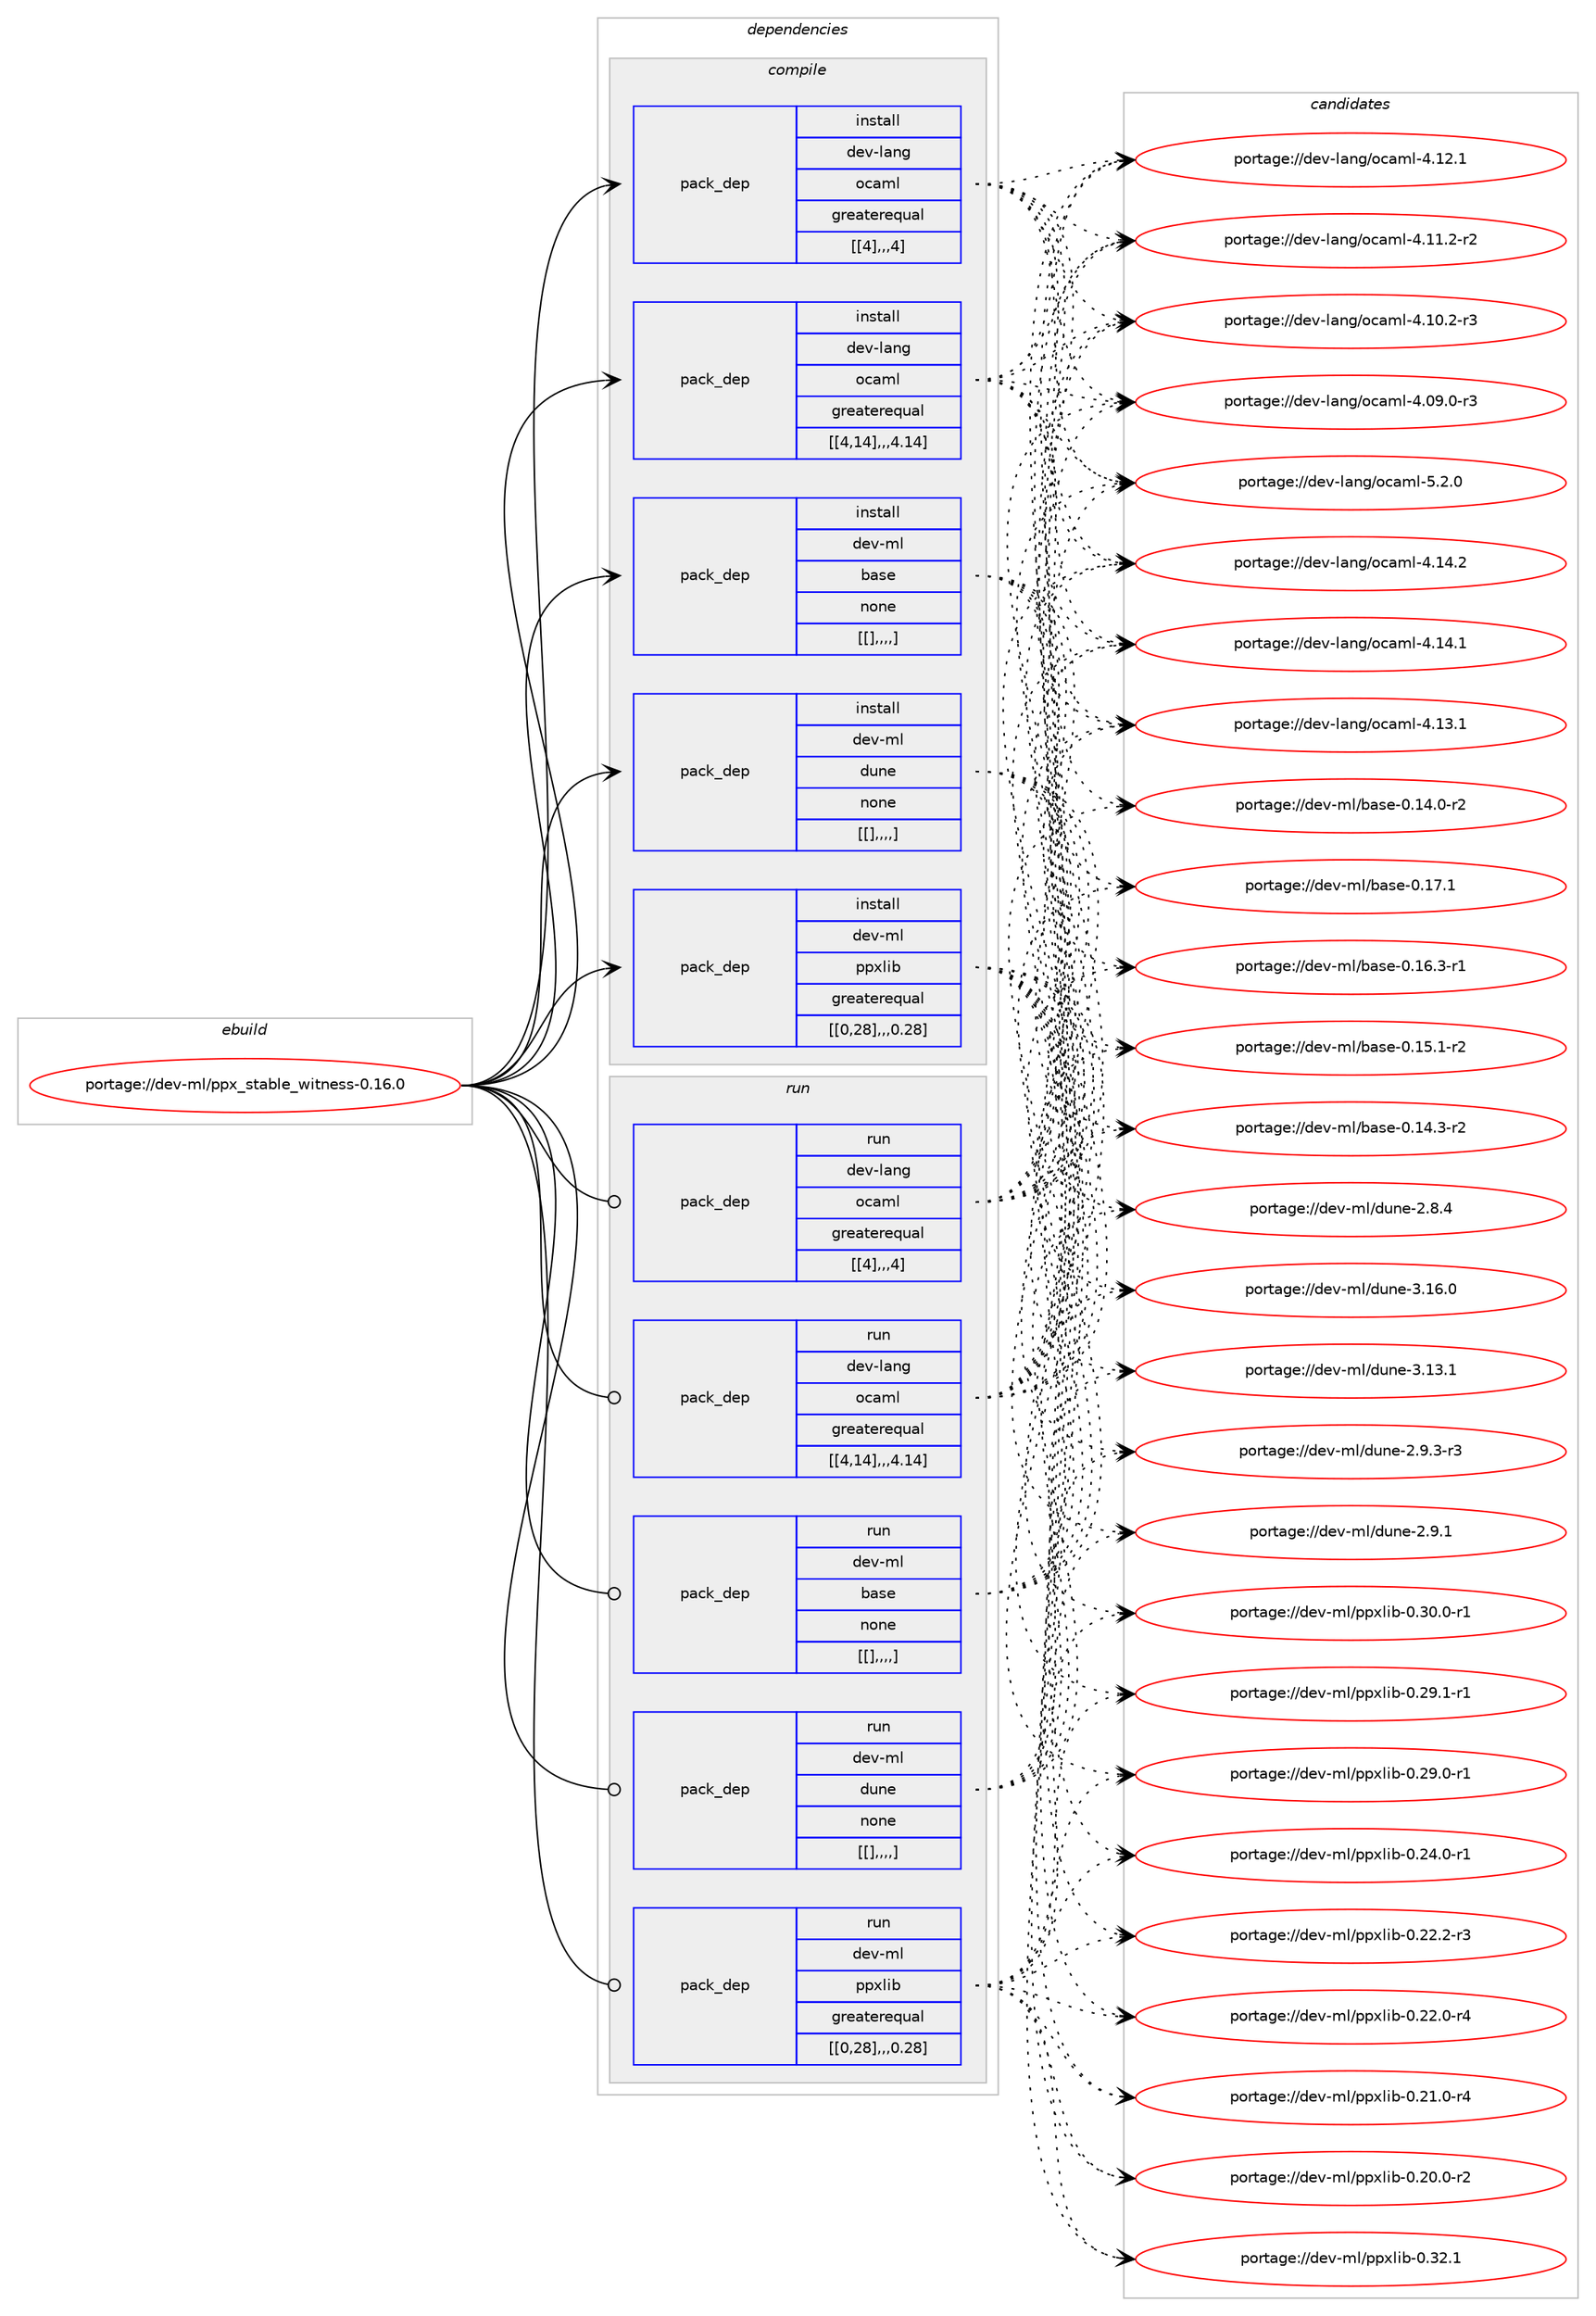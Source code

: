 digraph prolog {

# *************
# Graph options
# *************

newrank=true;
concentrate=true;
compound=true;
graph [rankdir=LR,fontname=Helvetica,fontsize=10,ranksep=1.5];#, ranksep=2.5, nodesep=0.2];
edge  [arrowhead=vee];
node  [fontname=Helvetica,fontsize=10];

# **********
# The ebuild
# **********

subgraph cluster_leftcol {
color=gray;
label=<<i>ebuild</i>>;
id [label="portage://dev-ml/ppx_stable_witness-0.16.0", color=red, width=4, href="../dev-ml/ppx_stable_witness-0.16.0.svg"];
}

# ****************
# The dependencies
# ****************

subgraph cluster_midcol {
color=gray;
label=<<i>dependencies</i>>;
subgraph cluster_compile {
fillcolor="#eeeeee";
style=filled;
label=<<i>compile</i>>;
subgraph pack93399 {
dependency124834 [label=<<TABLE BORDER="0" CELLBORDER="1" CELLSPACING="0" CELLPADDING="4" WIDTH="220"><TR><TD ROWSPAN="6" CELLPADDING="30">pack_dep</TD></TR><TR><TD WIDTH="110">install</TD></TR><TR><TD>dev-lang</TD></TR><TR><TD>ocaml</TD></TR><TR><TD>greaterequal</TD></TR><TR><TD>[[4],,,4]</TD></TR></TABLE>>, shape=none, color=blue];
}
id:e -> dependency124834:w [weight=20,style="solid",arrowhead="vee"];
subgraph pack93400 {
dependency124835 [label=<<TABLE BORDER="0" CELLBORDER="1" CELLSPACING="0" CELLPADDING="4" WIDTH="220"><TR><TD ROWSPAN="6" CELLPADDING="30">pack_dep</TD></TR><TR><TD WIDTH="110">install</TD></TR><TR><TD>dev-lang</TD></TR><TR><TD>ocaml</TD></TR><TR><TD>greaterequal</TD></TR><TR><TD>[[4,14],,,4.14]</TD></TR></TABLE>>, shape=none, color=blue];
}
id:e -> dependency124835:w [weight=20,style="solid",arrowhead="vee"];
subgraph pack93401 {
dependency124836 [label=<<TABLE BORDER="0" CELLBORDER="1" CELLSPACING="0" CELLPADDING="4" WIDTH="220"><TR><TD ROWSPAN="6" CELLPADDING="30">pack_dep</TD></TR><TR><TD WIDTH="110">install</TD></TR><TR><TD>dev-ml</TD></TR><TR><TD>base</TD></TR><TR><TD>none</TD></TR><TR><TD>[[],,,,]</TD></TR></TABLE>>, shape=none, color=blue];
}
id:e -> dependency124836:w [weight=20,style="solid",arrowhead="vee"];
subgraph pack93402 {
dependency124837 [label=<<TABLE BORDER="0" CELLBORDER="1" CELLSPACING="0" CELLPADDING="4" WIDTH="220"><TR><TD ROWSPAN="6" CELLPADDING="30">pack_dep</TD></TR><TR><TD WIDTH="110">install</TD></TR><TR><TD>dev-ml</TD></TR><TR><TD>dune</TD></TR><TR><TD>none</TD></TR><TR><TD>[[],,,,]</TD></TR></TABLE>>, shape=none, color=blue];
}
id:e -> dependency124837:w [weight=20,style="solid",arrowhead="vee"];
subgraph pack93403 {
dependency124838 [label=<<TABLE BORDER="0" CELLBORDER="1" CELLSPACING="0" CELLPADDING="4" WIDTH="220"><TR><TD ROWSPAN="6" CELLPADDING="30">pack_dep</TD></TR><TR><TD WIDTH="110">install</TD></TR><TR><TD>dev-ml</TD></TR><TR><TD>ppxlib</TD></TR><TR><TD>greaterequal</TD></TR><TR><TD>[[0,28],,,0.28]</TD></TR></TABLE>>, shape=none, color=blue];
}
id:e -> dependency124838:w [weight=20,style="solid",arrowhead="vee"];
}
subgraph cluster_compileandrun {
fillcolor="#eeeeee";
style=filled;
label=<<i>compile and run</i>>;
}
subgraph cluster_run {
fillcolor="#eeeeee";
style=filled;
label=<<i>run</i>>;
subgraph pack93404 {
dependency124839 [label=<<TABLE BORDER="0" CELLBORDER="1" CELLSPACING="0" CELLPADDING="4" WIDTH="220"><TR><TD ROWSPAN="6" CELLPADDING="30">pack_dep</TD></TR><TR><TD WIDTH="110">run</TD></TR><TR><TD>dev-lang</TD></TR><TR><TD>ocaml</TD></TR><TR><TD>greaterequal</TD></TR><TR><TD>[[4],,,4]</TD></TR></TABLE>>, shape=none, color=blue];
}
id:e -> dependency124839:w [weight=20,style="solid",arrowhead="odot"];
subgraph pack93405 {
dependency124840 [label=<<TABLE BORDER="0" CELLBORDER="1" CELLSPACING="0" CELLPADDING="4" WIDTH="220"><TR><TD ROWSPAN="6" CELLPADDING="30">pack_dep</TD></TR><TR><TD WIDTH="110">run</TD></TR><TR><TD>dev-lang</TD></TR><TR><TD>ocaml</TD></TR><TR><TD>greaterequal</TD></TR><TR><TD>[[4,14],,,4.14]</TD></TR></TABLE>>, shape=none, color=blue];
}
id:e -> dependency124840:w [weight=20,style="solid",arrowhead="odot"];
subgraph pack93406 {
dependency124841 [label=<<TABLE BORDER="0" CELLBORDER="1" CELLSPACING="0" CELLPADDING="4" WIDTH="220"><TR><TD ROWSPAN="6" CELLPADDING="30">pack_dep</TD></TR><TR><TD WIDTH="110">run</TD></TR><TR><TD>dev-ml</TD></TR><TR><TD>base</TD></TR><TR><TD>none</TD></TR><TR><TD>[[],,,,]</TD></TR></TABLE>>, shape=none, color=blue];
}
id:e -> dependency124841:w [weight=20,style="solid",arrowhead="odot"];
subgraph pack93407 {
dependency124842 [label=<<TABLE BORDER="0" CELLBORDER="1" CELLSPACING="0" CELLPADDING="4" WIDTH="220"><TR><TD ROWSPAN="6" CELLPADDING="30">pack_dep</TD></TR><TR><TD WIDTH="110">run</TD></TR><TR><TD>dev-ml</TD></TR><TR><TD>dune</TD></TR><TR><TD>none</TD></TR><TR><TD>[[],,,,]</TD></TR></TABLE>>, shape=none, color=blue];
}
id:e -> dependency124842:w [weight=20,style="solid",arrowhead="odot"];
subgraph pack93408 {
dependency124843 [label=<<TABLE BORDER="0" CELLBORDER="1" CELLSPACING="0" CELLPADDING="4" WIDTH="220"><TR><TD ROWSPAN="6" CELLPADDING="30">pack_dep</TD></TR><TR><TD WIDTH="110">run</TD></TR><TR><TD>dev-ml</TD></TR><TR><TD>ppxlib</TD></TR><TR><TD>greaterequal</TD></TR><TR><TD>[[0,28],,,0.28]</TD></TR></TABLE>>, shape=none, color=blue];
}
id:e -> dependency124843:w [weight=20,style="solid",arrowhead="odot"];
}
}

# **************
# The candidates
# **************

subgraph cluster_choices {
rank=same;
color=gray;
label=<<i>candidates</i>>;

subgraph choice93399 {
color=black;
nodesep=1;
choice1001011184510897110103471119997109108455346504648 [label="portage://dev-lang/ocaml-5.2.0", color=red, width=4,href="../dev-lang/ocaml-5.2.0.svg"];
choice100101118451089711010347111999710910845524649524650 [label="portage://dev-lang/ocaml-4.14.2", color=red, width=4,href="../dev-lang/ocaml-4.14.2.svg"];
choice100101118451089711010347111999710910845524649524649 [label="portage://dev-lang/ocaml-4.14.1", color=red, width=4,href="../dev-lang/ocaml-4.14.1.svg"];
choice100101118451089711010347111999710910845524649514649 [label="portage://dev-lang/ocaml-4.13.1", color=red, width=4,href="../dev-lang/ocaml-4.13.1.svg"];
choice100101118451089711010347111999710910845524649504649 [label="portage://dev-lang/ocaml-4.12.1", color=red, width=4,href="../dev-lang/ocaml-4.12.1.svg"];
choice1001011184510897110103471119997109108455246494946504511450 [label="portage://dev-lang/ocaml-4.11.2-r2", color=red, width=4,href="../dev-lang/ocaml-4.11.2-r2.svg"];
choice1001011184510897110103471119997109108455246494846504511451 [label="portage://dev-lang/ocaml-4.10.2-r3", color=red, width=4,href="../dev-lang/ocaml-4.10.2-r3.svg"];
choice1001011184510897110103471119997109108455246485746484511451 [label="portage://dev-lang/ocaml-4.09.0-r3", color=red, width=4,href="../dev-lang/ocaml-4.09.0-r3.svg"];
dependency124834:e -> choice1001011184510897110103471119997109108455346504648:w [style=dotted,weight="100"];
dependency124834:e -> choice100101118451089711010347111999710910845524649524650:w [style=dotted,weight="100"];
dependency124834:e -> choice100101118451089711010347111999710910845524649524649:w [style=dotted,weight="100"];
dependency124834:e -> choice100101118451089711010347111999710910845524649514649:w [style=dotted,weight="100"];
dependency124834:e -> choice100101118451089711010347111999710910845524649504649:w [style=dotted,weight="100"];
dependency124834:e -> choice1001011184510897110103471119997109108455246494946504511450:w [style=dotted,weight="100"];
dependency124834:e -> choice1001011184510897110103471119997109108455246494846504511451:w [style=dotted,weight="100"];
dependency124834:e -> choice1001011184510897110103471119997109108455246485746484511451:w [style=dotted,weight="100"];
}
subgraph choice93400 {
color=black;
nodesep=1;
choice1001011184510897110103471119997109108455346504648 [label="portage://dev-lang/ocaml-5.2.0", color=red, width=4,href="../dev-lang/ocaml-5.2.0.svg"];
choice100101118451089711010347111999710910845524649524650 [label="portage://dev-lang/ocaml-4.14.2", color=red, width=4,href="../dev-lang/ocaml-4.14.2.svg"];
choice100101118451089711010347111999710910845524649524649 [label="portage://dev-lang/ocaml-4.14.1", color=red, width=4,href="../dev-lang/ocaml-4.14.1.svg"];
choice100101118451089711010347111999710910845524649514649 [label="portage://dev-lang/ocaml-4.13.1", color=red, width=4,href="../dev-lang/ocaml-4.13.1.svg"];
choice100101118451089711010347111999710910845524649504649 [label="portage://dev-lang/ocaml-4.12.1", color=red, width=4,href="../dev-lang/ocaml-4.12.1.svg"];
choice1001011184510897110103471119997109108455246494946504511450 [label="portage://dev-lang/ocaml-4.11.2-r2", color=red, width=4,href="../dev-lang/ocaml-4.11.2-r2.svg"];
choice1001011184510897110103471119997109108455246494846504511451 [label="portage://dev-lang/ocaml-4.10.2-r3", color=red, width=4,href="../dev-lang/ocaml-4.10.2-r3.svg"];
choice1001011184510897110103471119997109108455246485746484511451 [label="portage://dev-lang/ocaml-4.09.0-r3", color=red, width=4,href="../dev-lang/ocaml-4.09.0-r3.svg"];
dependency124835:e -> choice1001011184510897110103471119997109108455346504648:w [style=dotted,weight="100"];
dependency124835:e -> choice100101118451089711010347111999710910845524649524650:w [style=dotted,weight="100"];
dependency124835:e -> choice100101118451089711010347111999710910845524649524649:w [style=dotted,weight="100"];
dependency124835:e -> choice100101118451089711010347111999710910845524649514649:w [style=dotted,weight="100"];
dependency124835:e -> choice100101118451089711010347111999710910845524649504649:w [style=dotted,weight="100"];
dependency124835:e -> choice1001011184510897110103471119997109108455246494946504511450:w [style=dotted,weight="100"];
dependency124835:e -> choice1001011184510897110103471119997109108455246494846504511451:w [style=dotted,weight="100"];
dependency124835:e -> choice1001011184510897110103471119997109108455246485746484511451:w [style=dotted,weight="100"];
}
subgraph choice93401 {
color=black;
nodesep=1;
choice1001011184510910847989711510145484649554649 [label="portage://dev-ml/base-0.17.1", color=red, width=4,href="../dev-ml/base-0.17.1.svg"];
choice10010111845109108479897115101454846495446514511449 [label="portage://dev-ml/base-0.16.3-r1", color=red, width=4,href="../dev-ml/base-0.16.3-r1.svg"];
choice10010111845109108479897115101454846495346494511450 [label="portage://dev-ml/base-0.15.1-r2", color=red, width=4,href="../dev-ml/base-0.15.1-r2.svg"];
choice10010111845109108479897115101454846495246514511450 [label="portage://dev-ml/base-0.14.3-r2", color=red, width=4,href="../dev-ml/base-0.14.3-r2.svg"];
choice10010111845109108479897115101454846495246484511450 [label="portage://dev-ml/base-0.14.0-r2", color=red, width=4,href="../dev-ml/base-0.14.0-r2.svg"];
dependency124836:e -> choice1001011184510910847989711510145484649554649:w [style=dotted,weight="100"];
dependency124836:e -> choice10010111845109108479897115101454846495446514511449:w [style=dotted,weight="100"];
dependency124836:e -> choice10010111845109108479897115101454846495346494511450:w [style=dotted,weight="100"];
dependency124836:e -> choice10010111845109108479897115101454846495246514511450:w [style=dotted,weight="100"];
dependency124836:e -> choice10010111845109108479897115101454846495246484511450:w [style=dotted,weight="100"];
}
subgraph choice93402 {
color=black;
nodesep=1;
choice100101118451091084710011711010145514649544648 [label="portage://dev-ml/dune-3.16.0", color=red, width=4,href="../dev-ml/dune-3.16.0.svg"];
choice100101118451091084710011711010145514649514649 [label="portage://dev-ml/dune-3.13.1", color=red, width=4,href="../dev-ml/dune-3.13.1.svg"];
choice10010111845109108471001171101014550465746514511451 [label="portage://dev-ml/dune-2.9.3-r3", color=red, width=4,href="../dev-ml/dune-2.9.3-r3.svg"];
choice1001011184510910847100117110101455046574649 [label="portage://dev-ml/dune-2.9.1", color=red, width=4,href="../dev-ml/dune-2.9.1.svg"];
choice1001011184510910847100117110101455046564652 [label="portage://dev-ml/dune-2.8.4", color=red, width=4,href="../dev-ml/dune-2.8.4.svg"];
dependency124837:e -> choice100101118451091084710011711010145514649544648:w [style=dotted,weight="100"];
dependency124837:e -> choice100101118451091084710011711010145514649514649:w [style=dotted,weight="100"];
dependency124837:e -> choice10010111845109108471001171101014550465746514511451:w [style=dotted,weight="100"];
dependency124837:e -> choice1001011184510910847100117110101455046574649:w [style=dotted,weight="100"];
dependency124837:e -> choice1001011184510910847100117110101455046564652:w [style=dotted,weight="100"];
}
subgraph choice93403 {
color=black;
nodesep=1;
choice10010111845109108471121121201081059845484651504649 [label="portage://dev-ml/ppxlib-0.32.1", color=red, width=4,href="../dev-ml/ppxlib-0.32.1.svg"];
choice100101118451091084711211212010810598454846514846484511449 [label="portage://dev-ml/ppxlib-0.30.0-r1", color=red, width=4,href="../dev-ml/ppxlib-0.30.0-r1.svg"];
choice100101118451091084711211212010810598454846505746494511449 [label="portage://dev-ml/ppxlib-0.29.1-r1", color=red, width=4,href="../dev-ml/ppxlib-0.29.1-r1.svg"];
choice100101118451091084711211212010810598454846505746484511449 [label="portage://dev-ml/ppxlib-0.29.0-r1", color=red, width=4,href="../dev-ml/ppxlib-0.29.0-r1.svg"];
choice100101118451091084711211212010810598454846505246484511449 [label="portage://dev-ml/ppxlib-0.24.0-r1", color=red, width=4,href="../dev-ml/ppxlib-0.24.0-r1.svg"];
choice100101118451091084711211212010810598454846505046504511451 [label="portage://dev-ml/ppxlib-0.22.2-r3", color=red, width=4,href="../dev-ml/ppxlib-0.22.2-r3.svg"];
choice100101118451091084711211212010810598454846505046484511452 [label="portage://dev-ml/ppxlib-0.22.0-r4", color=red, width=4,href="../dev-ml/ppxlib-0.22.0-r4.svg"];
choice100101118451091084711211212010810598454846504946484511452 [label="portage://dev-ml/ppxlib-0.21.0-r4", color=red, width=4,href="../dev-ml/ppxlib-0.21.0-r4.svg"];
choice100101118451091084711211212010810598454846504846484511450 [label="portage://dev-ml/ppxlib-0.20.0-r2", color=red, width=4,href="../dev-ml/ppxlib-0.20.0-r2.svg"];
dependency124838:e -> choice10010111845109108471121121201081059845484651504649:w [style=dotted,weight="100"];
dependency124838:e -> choice100101118451091084711211212010810598454846514846484511449:w [style=dotted,weight="100"];
dependency124838:e -> choice100101118451091084711211212010810598454846505746494511449:w [style=dotted,weight="100"];
dependency124838:e -> choice100101118451091084711211212010810598454846505746484511449:w [style=dotted,weight="100"];
dependency124838:e -> choice100101118451091084711211212010810598454846505246484511449:w [style=dotted,weight="100"];
dependency124838:e -> choice100101118451091084711211212010810598454846505046504511451:w [style=dotted,weight="100"];
dependency124838:e -> choice100101118451091084711211212010810598454846505046484511452:w [style=dotted,weight="100"];
dependency124838:e -> choice100101118451091084711211212010810598454846504946484511452:w [style=dotted,weight="100"];
dependency124838:e -> choice100101118451091084711211212010810598454846504846484511450:w [style=dotted,weight="100"];
}
subgraph choice93404 {
color=black;
nodesep=1;
choice1001011184510897110103471119997109108455346504648 [label="portage://dev-lang/ocaml-5.2.0", color=red, width=4,href="../dev-lang/ocaml-5.2.0.svg"];
choice100101118451089711010347111999710910845524649524650 [label="portage://dev-lang/ocaml-4.14.2", color=red, width=4,href="../dev-lang/ocaml-4.14.2.svg"];
choice100101118451089711010347111999710910845524649524649 [label="portage://dev-lang/ocaml-4.14.1", color=red, width=4,href="../dev-lang/ocaml-4.14.1.svg"];
choice100101118451089711010347111999710910845524649514649 [label="portage://dev-lang/ocaml-4.13.1", color=red, width=4,href="../dev-lang/ocaml-4.13.1.svg"];
choice100101118451089711010347111999710910845524649504649 [label="portage://dev-lang/ocaml-4.12.1", color=red, width=4,href="../dev-lang/ocaml-4.12.1.svg"];
choice1001011184510897110103471119997109108455246494946504511450 [label="portage://dev-lang/ocaml-4.11.2-r2", color=red, width=4,href="../dev-lang/ocaml-4.11.2-r2.svg"];
choice1001011184510897110103471119997109108455246494846504511451 [label="portage://dev-lang/ocaml-4.10.2-r3", color=red, width=4,href="../dev-lang/ocaml-4.10.2-r3.svg"];
choice1001011184510897110103471119997109108455246485746484511451 [label="portage://dev-lang/ocaml-4.09.0-r3", color=red, width=4,href="../dev-lang/ocaml-4.09.0-r3.svg"];
dependency124839:e -> choice1001011184510897110103471119997109108455346504648:w [style=dotted,weight="100"];
dependency124839:e -> choice100101118451089711010347111999710910845524649524650:w [style=dotted,weight="100"];
dependency124839:e -> choice100101118451089711010347111999710910845524649524649:w [style=dotted,weight="100"];
dependency124839:e -> choice100101118451089711010347111999710910845524649514649:w [style=dotted,weight="100"];
dependency124839:e -> choice100101118451089711010347111999710910845524649504649:w [style=dotted,weight="100"];
dependency124839:e -> choice1001011184510897110103471119997109108455246494946504511450:w [style=dotted,weight="100"];
dependency124839:e -> choice1001011184510897110103471119997109108455246494846504511451:w [style=dotted,weight="100"];
dependency124839:e -> choice1001011184510897110103471119997109108455246485746484511451:w [style=dotted,weight="100"];
}
subgraph choice93405 {
color=black;
nodesep=1;
choice1001011184510897110103471119997109108455346504648 [label="portage://dev-lang/ocaml-5.2.0", color=red, width=4,href="../dev-lang/ocaml-5.2.0.svg"];
choice100101118451089711010347111999710910845524649524650 [label="portage://dev-lang/ocaml-4.14.2", color=red, width=4,href="../dev-lang/ocaml-4.14.2.svg"];
choice100101118451089711010347111999710910845524649524649 [label="portage://dev-lang/ocaml-4.14.1", color=red, width=4,href="../dev-lang/ocaml-4.14.1.svg"];
choice100101118451089711010347111999710910845524649514649 [label="portage://dev-lang/ocaml-4.13.1", color=red, width=4,href="../dev-lang/ocaml-4.13.1.svg"];
choice100101118451089711010347111999710910845524649504649 [label="portage://dev-lang/ocaml-4.12.1", color=red, width=4,href="../dev-lang/ocaml-4.12.1.svg"];
choice1001011184510897110103471119997109108455246494946504511450 [label="portage://dev-lang/ocaml-4.11.2-r2", color=red, width=4,href="../dev-lang/ocaml-4.11.2-r2.svg"];
choice1001011184510897110103471119997109108455246494846504511451 [label="portage://dev-lang/ocaml-4.10.2-r3", color=red, width=4,href="../dev-lang/ocaml-4.10.2-r3.svg"];
choice1001011184510897110103471119997109108455246485746484511451 [label="portage://dev-lang/ocaml-4.09.0-r3", color=red, width=4,href="../dev-lang/ocaml-4.09.0-r3.svg"];
dependency124840:e -> choice1001011184510897110103471119997109108455346504648:w [style=dotted,weight="100"];
dependency124840:e -> choice100101118451089711010347111999710910845524649524650:w [style=dotted,weight="100"];
dependency124840:e -> choice100101118451089711010347111999710910845524649524649:w [style=dotted,weight="100"];
dependency124840:e -> choice100101118451089711010347111999710910845524649514649:w [style=dotted,weight="100"];
dependency124840:e -> choice100101118451089711010347111999710910845524649504649:w [style=dotted,weight="100"];
dependency124840:e -> choice1001011184510897110103471119997109108455246494946504511450:w [style=dotted,weight="100"];
dependency124840:e -> choice1001011184510897110103471119997109108455246494846504511451:w [style=dotted,weight="100"];
dependency124840:e -> choice1001011184510897110103471119997109108455246485746484511451:w [style=dotted,weight="100"];
}
subgraph choice93406 {
color=black;
nodesep=1;
choice1001011184510910847989711510145484649554649 [label="portage://dev-ml/base-0.17.1", color=red, width=4,href="../dev-ml/base-0.17.1.svg"];
choice10010111845109108479897115101454846495446514511449 [label="portage://dev-ml/base-0.16.3-r1", color=red, width=4,href="../dev-ml/base-0.16.3-r1.svg"];
choice10010111845109108479897115101454846495346494511450 [label="portage://dev-ml/base-0.15.1-r2", color=red, width=4,href="../dev-ml/base-0.15.1-r2.svg"];
choice10010111845109108479897115101454846495246514511450 [label="portage://dev-ml/base-0.14.3-r2", color=red, width=4,href="../dev-ml/base-0.14.3-r2.svg"];
choice10010111845109108479897115101454846495246484511450 [label="portage://dev-ml/base-0.14.0-r2", color=red, width=4,href="../dev-ml/base-0.14.0-r2.svg"];
dependency124841:e -> choice1001011184510910847989711510145484649554649:w [style=dotted,weight="100"];
dependency124841:e -> choice10010111845109108479897115101454846495446514511449:w [style=dotted,weight="100"];
dependency124841:e -> choice10010111845109108479897115101454846495346494511450:w [style=dotted,weight="100"];
dependency124841:e -> choice10010111845109108479897115101454846495246514511450:w [style=dotted,weight="100"];
dependency124841:e -> choice10010111845109108479897115101454846495246484511450:w [style=dotted,weight="100"];
}
subgraph choice93407 {
color=black;
nodesep=1;
choice100101118451091084710011711010145514649544648 [label="portage://dev-ml/dune-3.16.0", color=red, width=4,href="../dev-ml/dune-3.16.0.svg"];
choice100101118451091084710011711010145514649514649 [label="portage://dev-ml/dune-3.13.1", color=red, width=4,href="../dev-ml/dune-3.13.1.svg"];
choice10010111845109108471001171101014550465746514511451 [label="portage://dev-ml/dune-2.9.3-r3", color=red, width=4,href="../dev-ml/dune-2.9.3-r3.svg"];
choice1001011184510910847100117110101455046574649 [label="portage://dev-ml/dune-2.9.1", color=red, width=4,href="../dev-ml/dune-2.9.1.svg"];
choice1001011184510910847100117110101455046564652 [label="portage://dev-ml/dune-2.8.4", color=red, width=4,href="../dev-ml/dune-2.8.4.svg"];
dependency124842:e -> choice100101118451091084710011711010145514649544648:w [style=dotted,weight="100"];
dependency124842:e -> choice100101118451091084710011711010145514649514649:w [style=dotted,weight="100"];
dependency124842:e -> choice10010111845109108471001171101014550465746514511451:w [style=dotted,weight="100"];
dependency124842:e -> choice1001011184510910847100117110101455046574649:w [style=dotted,weight="100"];
dependency124842:e -> choice1001011184510910847100117110101455046564652:w [style=dotted,weight="100"];
}
subgraph choice93408 {
color=black;
nodesep=1;
choice10010111845109108471121121201081059845484651504649 [label="portage://dev-ml/ppxlib-0.32.1", color=red, width=4,href="../dev-ml/ppxlib-0.32.1.svg"];
choice100101118451091084711211212010810598454846514846484511449 [label="portage://dev-ml/ppxlib-0.30.0-r1", color=red, width=4,href="../dev-ml/ppxlib-0.30.0-r1.svg"];
choice100101118451091084711211212010810598454846505746494511449 [label="portage://dev-ml/ppxlib-0.29.1-r1", color=red, width=4,href="../dev-ml/ppxlib-0.29.1-r1.svg"];
choice100101118451091084711211212010810598454846505746484511449 [label="portage://dev-ml/ppxlib-0.29.0-r1", color=red, width=4,href="../dev-ml/ppxlib-0.29.0-r1.svg"];
choice100101118451091084711211212010810598454846505246484511449 [label="portage://dev-ml/ppxlib-0.24.0-r1", color=red, width=4,href="../dev-ml/ppxlib-0.24.0-r1.svg"];
choice100101118451091084711211212010810598454846505046504511451 [label="portage://dev-ml/ppxlib-0.22.2-r3", color=red, width=4,href="../dev-ml/ppxlib-0.22.2-r3.svg"];
choice100101118451091084711211212010810598454846505046484511452 [label="portage://dev-ml/ppxlib-0.22.0-r4", color=red, width=4,href="../dev-ml/ppxlib-0.22.0-r4.svg"];
choice100101118451091084711211212010810598454846504946484511452 [label="portage://dev-ml/ppxlib-0.21.0-r4", color=red, width=4,href="../dev-ml/ppxlib-0.21.0-r4.svg"];
choice100101118451091084711211212010810598454846504846484511450 [label="portage://dev-ml/ppxlib-0.20.0-r2", color=red, width=4,href="../dev-ml/ppxlib-0.20.0-r2.svg"];
dependency124843:e -> choice10010111845109108471121121201081059845484651504649:w [style=dotted,weight="100"];
dependency124843:e -> choice100101118451091084711211212010810598454846514846484511449:w [style=dotted,weight="100"];
dependency124843:e -> choice100101118451091084711211212010810598454846505746494511449:w [style=dotted,weight="100"];
dependency124843:e -> choice100101118451091084711211212010810598454846505746484511449:w [style=dotted,weight="100"];
dependency124843:e -> choice100101118451091084711211212010810598454846505246484511449:w [style=dotted,weight="100"];
dependency124843:e -> choice100101118451091084711211212010810598454846505046504511451:w [style=dotted,weight="100"];
dependency124843:e -> choice100101118451091084711211212010810598454846505046484511452:w [style=dotted,weight="100"];
dependency124843:e -> choice100101118451091084711211212010810598454846504946484511452:w [style=dotted,weight="100"];
dependency124843:e -> choice100101118451091084711211212010810598454846504846484511450:w [style=dotted,weight="100"];
}
}

}
